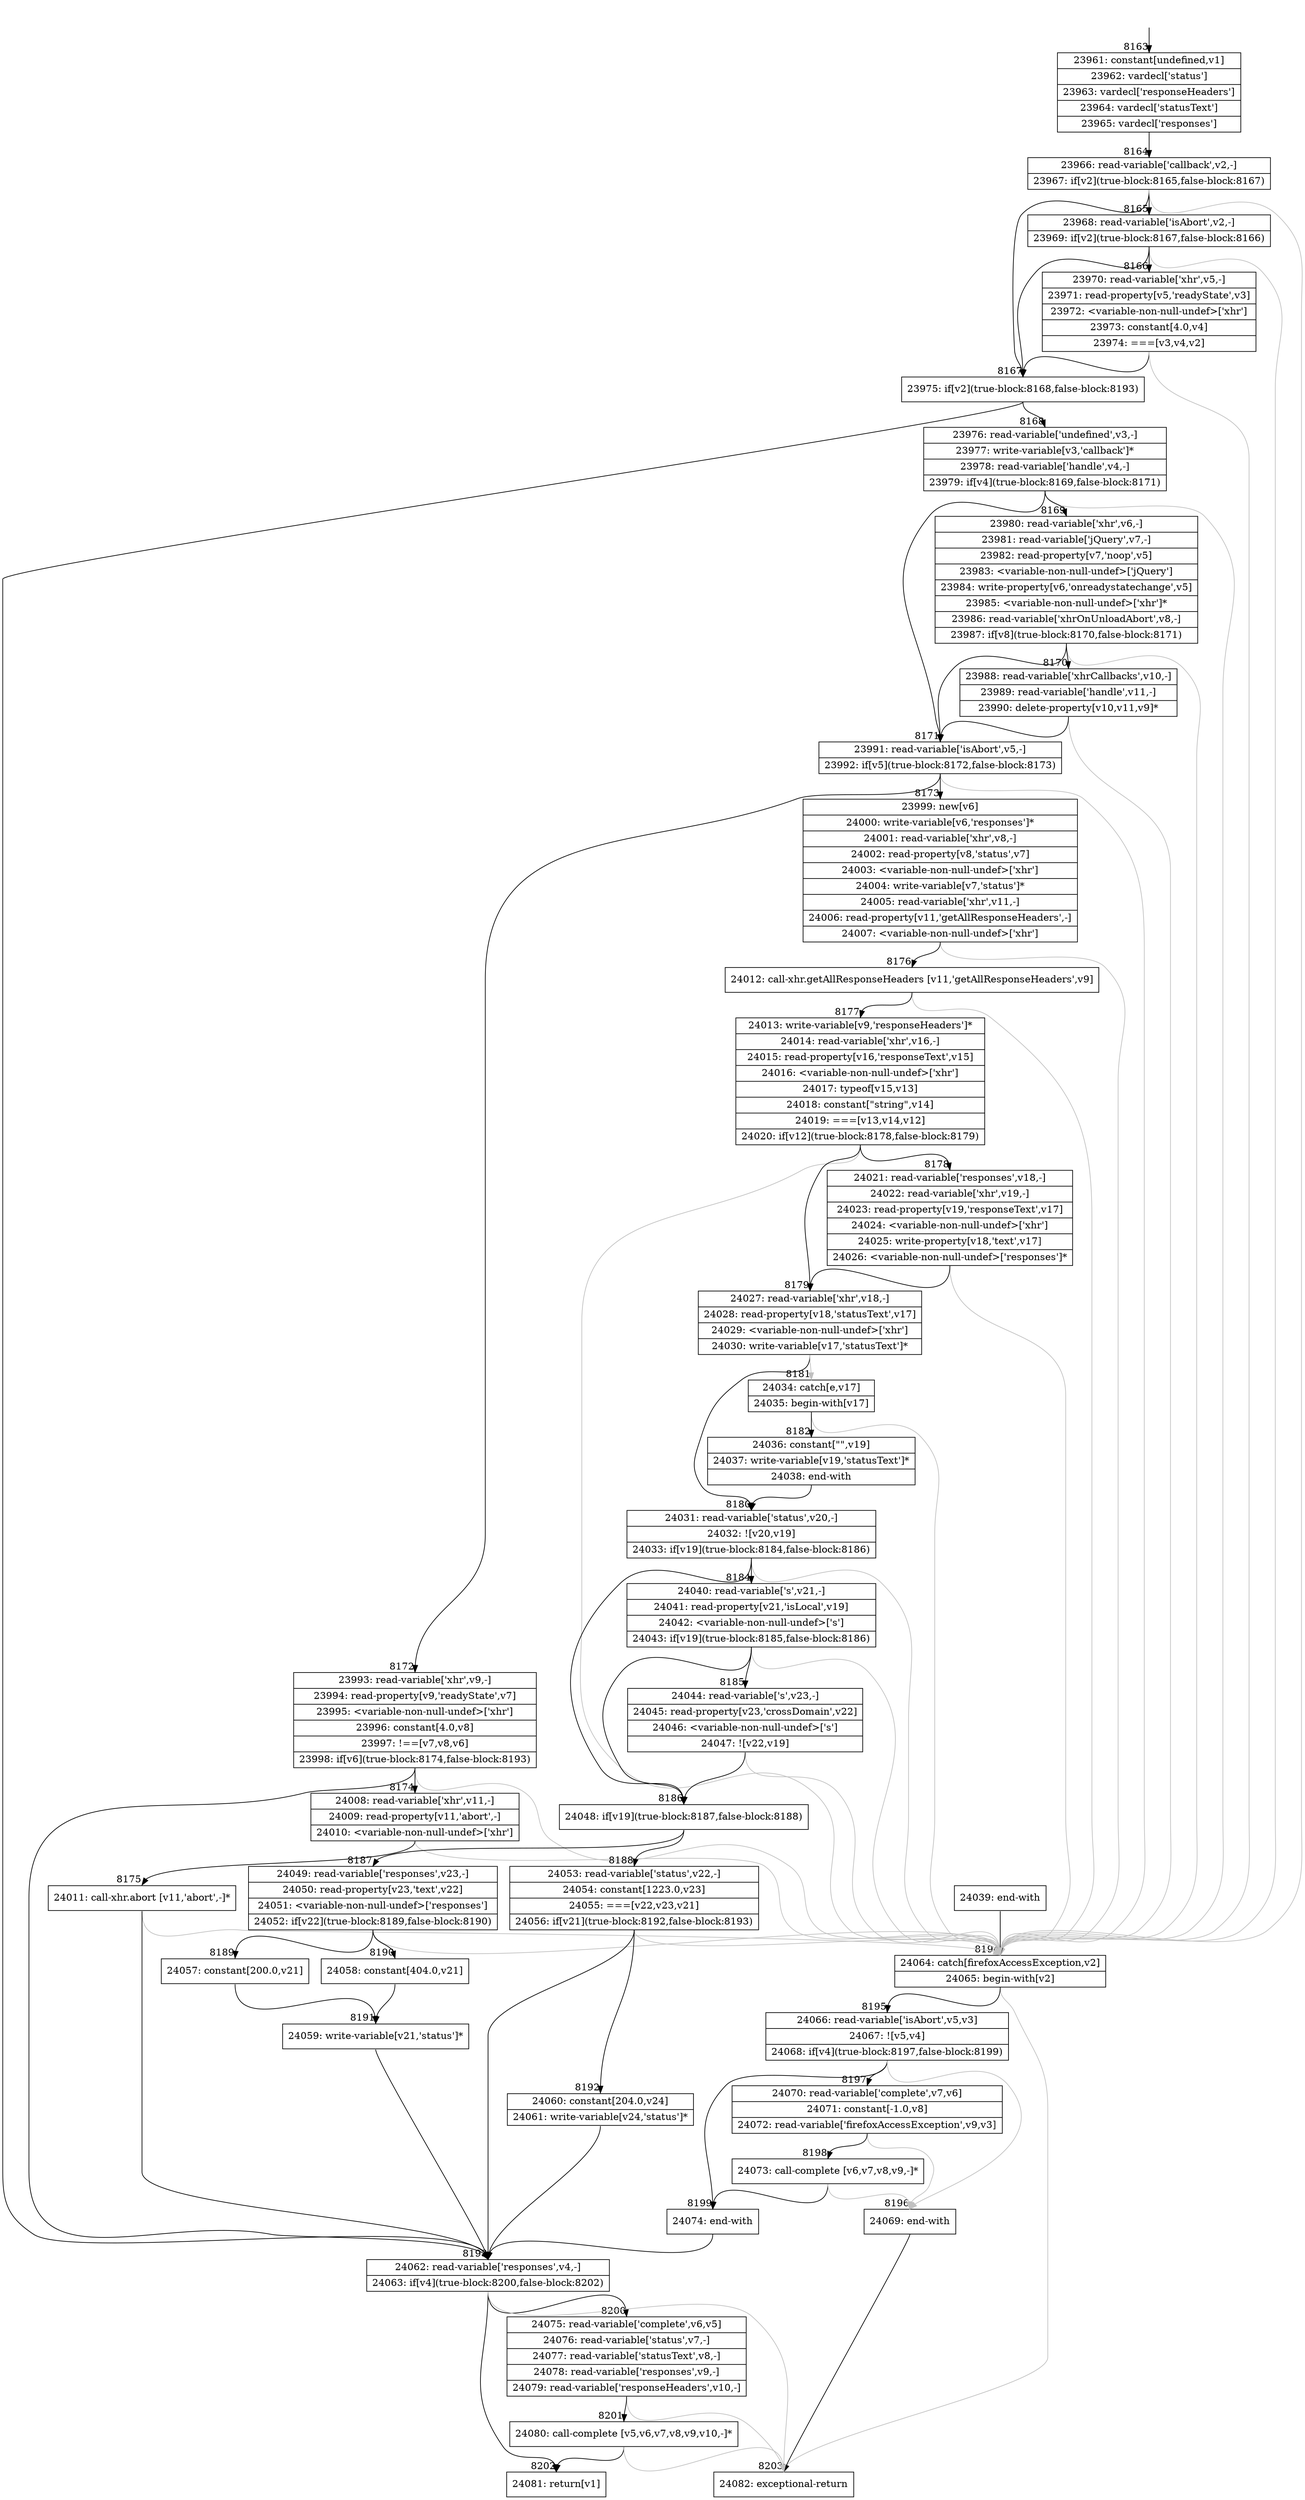 digraph {
rankdir="TD"
BB_entry511[shape=none,label=""];
BB_entry511 -> BB8163 [tailport=s, headport=n, headlabel="    8163"]
BB8163 [shape=record label="{23961: constant[undefined,v1]|23962: vardecl['status']|23963: vardecl['responseHeaders']|23964: vardecl['statusText']|23965: vardecl['responses']}" ] 
BB8163 -> BB8164 [tailport=s, headport=n, headlabel="      8164"]
BB8164 [shape=record label="{23966: read-variable['callback',v2,-]|23967: if[v2](true-block:8165,false-block:8167)}" ] 
BB8164 -> BB8167 [tailport=s, headport=n, headlabel="      8167"]
BB8164 -> BB8165 [tailport=s, headport=n, headlabel="      8165"]
BB8164 -> BB8194 [tailport=s, headport=n, color=gray, headlabel="      8194"]
BB8165 [shape=record label="{23968: read-variable['isAbort',v2,-]|23969: if[v2](true-block:8167,false-block:8166)}" ] 
BB8165 -> BB8167 [tailport=s, headport=n]
BB8165 -> BB8166 [tailport=s, headport=n, headlabel="      8166"]
BB8165 -> BB8194 [tailport=s, headport=n, color=gray]
BB8166 [shape=record label="{23970: read-variable['xhr',v5,-]|23971: read-property[v5,'readyState',v3]|23972: \<variable-non-null-undef\>['xhr']|23973: constant[4.0,v4]|23974: ===[v3,v4,v2]}" ] 
BB8166 -> BB8167 [tailport=s, headport=n]
BB8166 -> BB8194 [tailport=s, headport=n, color=gray]
BB8167 [shape=record label="{23975: if[v2](true-block:8168,false-block:8193)}" ] 
BB8167 -> BB8168 [tailport=s, headport=n, headlabel="      8168"]
BB8167 -> BB8193 [tailport=s, headport=n, headlabel="      8193"]
BB8168 [shape=record label="{23976: read-variable['undefined',v3,-]|23977: write-variable[v3,'callback']*|23978: read-variable['handle',v4,-]|23979: if[v4](true-block:8169,false-block:8171)}" ] 
BB8168 -> BB8169 [tailport=s, headport=n, headlabel="      8169"]
BB8168 -> BB8171 [tailport=s, headport=n, headlabel="      8171"]
BB8168 -> BB8194 [tailport=s, headport=n, color=gray]
BB8169 [shape=record label="{23980: read-variable['xhr',v6,-]|23981: read-variable['jQuery',v7,-]|23982: read-property[v7,'noop',v5]|23983: \<variable-non-null-undef\>['jQuery']|23984: write-property[v6,'onreadystatechange',v5]|23985: \<variable-non-null-undef\>['xhr']*|23986: read-variable['xhrOnUnloadAbort',v8,-]|23987: if[v8](true-block:8170,false-block:8171)}" ] 
BB8169 -> BB8170 [tailport=s, headport=n, headlabel="      8170"]
BB8169 -> BB8171 [tailport=s, headport=n]
BB8169 -> BB8194 [tailport=s, headport=n, color=gray]
BB8170 [shape=record label="{23988: read-variable['xhrCallbacks',v10,-]|23989: read-variable['handle',v11,-]|23990: delete-property[v10,v11,v9]*}" ] 
BB8170 -> BB8171 [tailport=s, headport=n]
BB8170 -> BB8194 [tailport=s, headport=n, color=gray]
BB8171 [shape=record label="{23991: read-variable['isAbort',v5,-]|23992: if[v5](true-block:8172,false-block:8173)}" ] 
BB8171 -> BB8172 [tailport=s, headport=n, headlabel="      8172"]
BB8171 -> BB8173 [tailport=s, headport=n, headlabel="      8173"]
BB8171 -> BB8194 [tailport=s, headport=n, color=gray]
BB8172 [shape=record label="{23993: read-variable['xhr',v9,-]|23994: read-property[v9,'readyState',v7]|23995: \<variable-non-null-undef\>['xhr']|23996: constant[4.0,v8]|23997: !==[v7,v8,v6]|23998: if[v6](true-block:8174,false-block:8193)}" ] 
BB8172 -> BB8174 [tailport=s, headport=n, headlabel="      8174"]
BB8172 -> BB8193 [tailport=s, headport=n]
BB8172 -> BB8194 [tailport=s, headport=n, color=gray]
BB8173 [shape=record label="{23999: new[v6]|24000: write-variable[v6,'responses']*|24001: read-variable['xhr',v8,-]|24002: read-property[v8,'status',v7]|24003: \<variable-non-null-undef\>['xhr']|24004: write-variable[v7,'status']*|24005: read-variable['xhr',v11,-]|24006: read-property[v11,'getAllResponseHeaders',-]|24007: \<variable-non-null-undef\>['xhr']}" ] 
BB8173 -> BB8176 [tailport=s, headport=n, headlabel="      8176"]
BB8173 -> BB8194 [tailport=s, headport=n, color=gray]
BB8174 [shape=record label="{24008: read-variable['xhr',v11,-]|24009: read-property[v11,'abort',-]|24010: \<variable-non-null-undef\>['xhr']}" ] 
BB8174 -> BB8175 [tailport=s, headport=n, headlabel="      8175"]
BB8174 -> BB8194 [tailport=s, headport=n, color=gray]
BB8175 [shape=record label="{24011: call-xhr.abort [v11,'abort',-]*}" ] 
BB8175 -> BB8193 [tailport=s, headport=n]
BB8175 -> BB8194 [tailport=s, headport=n, color=gray]
BB8176 [shape=record label="{24012: call-xhr.getAllResponseHeaders [v11,'getAllResponseHeaders',v9]}" ] 
BB8176 -> BB8177 [tailport=s, headport=n, headlabel="      8177"]
BB8176 -> BB8194 [tailport=s, headport=n, color=gray]
BB8177 [shape=record label="{24013: write-variable[v9,'responseHeaders']*|24014: read-variable['xhr',v16,-]|24015: read-property[v16,'responseText',v15]|24016: \<variable-non-null-undef\>['xhr']|24017: typeof[v15,v13]|24018: constant[\"string\",v14]|24019: ===[v13,v14,v12]|24020: if[v12](true-block:8178,false-block:8179)}" ] 
BB8177 -> BB8178 [tailport=s, headport=n, headlabel="      8178"]
BB8177 -> BB8179 [tailport=s, headport=n, headlabel="      8179"]
BB8177 -> BB8194 [tailport=s, headport=n, color=gray]
BB8178 [shape=record label="{24021: read-variable['responses',v18,-]|24022: read-variable['xhr',v19,-]|24023: read-property[v19,'responseText',v17]|24024: \<variable-non-null-undef\>['xhr']|24025: write-property[v18,'text',v17]|24026: \<variable-non-null-undef\>['responses']*}" ] 
BB8178 -> BB8179 [tailport=s, headport=n]
BB8178 -> BB8194 [tailport=s, headport=n, color=gray]
BB8179 [shape=record label="{24027: read-variable['xhr',v18,-]|24028: read-property[v18,'statusText',v17]|24029: \<variable-non-null-undef\>['xhr']|24030: write-variable[v17,'statusText']*}" ] 
BB8179 -> BB8180 [tailport=s, headport=n, headlabel="      8180"]
BB8179 -> BB8181 [tailport=s, headport=n, color=gray, headlabel="      8181"]
BB8180 [shape=record label="{24031: read-variable['status',v20,-]|24032: ![v20,v19]|24033: if[v19](true-block:8184,false-block:8186)}" ] 
BB8180 -> BB8186 [tailport=s, headport=n, headlabel="      8186"]
BB8180 -> BB8184 [tailport=s, headport=n, headlabel="      8184"]
BB8180 -> BB8194 [tailport=s, headport=n, color=gray]
BB8181 [shape=record label="{24034: catch[e,v17]|24035: begin-with[v17]}" ] 
BB8181 -> BB8182 [tailport=s, headport=n, headlabel="      8182"]
BB8181 -> BB8194 [tailport=s, headport=n, color=gray]
BB8182 [shape=record label="{24036: constant[\"\",v19]|24037: write-variable[v19,'statusText']*|24038: end-with}" ] 
BB8182 -> BB8180 [tailport=s, headport=n]
BB8183 [shape=record label="{24039: end-with}" ] 
BB8183 -> BB8194 [tailport=s, headport=n]
BB8184 [shape=record label="{24040: read-variable['s',v21,-]|24041: read-property[v21,'isLocal',v19]|24042: \<variable-non-null-undef\>['s']|24043: if[v19](true-block:8185,false-block:8186)}" ] 
BB8184 -> BB8186 [tailport=s, headport=n]
BB8184 -> BB8185 [tailport=s, headport=n, headlabel="      8185"]
BB8184 -> BB8194 [tailport=s, headport=n, color=gray]
BB8185 [shape=record label="{24044: read-variable['s',v23,-]|24045: read-property[v23,'crossDomain',v22]|24046: \<variable-non-null-undef\>['s']|24047: ![v22,v19]}" ] 
BB8185 -> BB8186 [tailport=s, headport=n]
BB8185 -> BB8194 [tailport=s, headport=n, color=gray]
BB8186 [shape=record label="{24048: if[v19](true-block:8187,false-block:8188)}" ] 
BB8186 -> BB8187 [tailport=s, headport=n, headlabel="      8187"]
BB8186 -> BB8188 [tailport=s, headport=n, headlabel="      8188"]
BB8187 [shape=record label="{24049: read-variable['responses',v23,-]|24050: read-property[v23,'text',v22]|24051: \<variable-non-null-undef\>['responses']|24052: if[v22](true-block:8189,false-block:8190)}" ] 
BB8187 -> BB8189 [tailport=s, headport=n, headlabel="      8189"]
BB8187 -> BB8190 [tailport=s, headport=n, headlabel="      8190"]
BB8187 -> BB8194 [tailport=s, headport=n, color=gray]
BB8188 [shape=record label="{24053: read-variable['status',v22,-]|24054: constant[1223.0,v23]|24055: ===[v22,v23,v21]|24056: if[v21](true-block:8192,false-block:8193)}" ] 
BB8188 -> BB8192 [tailport=s, headport=n, headlabel="      8192"]
BB8188 -> BB8193 [tailport=s, headport=n]
BB8188 -> BB8194 [tailport=s, headport=n, color=gray]
BB8189 [shape=record label="{24057: constant[200.0,v21]}" ] 
BB8189 -> BB8191 [tailport=s, headport=n, headlabel="      8191"]
BB8190 [shape=record label="{24058: constant[404.0,v21]}" ] 
BB8190 -> BB8191 [tailport=s, headport=n]
BB8191 [shape=record label="{24059: write-variable[v21,'status']*}" ] 
BB8191 -> BB8193 [tailport=s, headport=n]
BB8192 [shape=record label="{24060: constant[204.0,v24]|24061: write-variable[v24,'status']*}" ] 
BB8192 -> BB8193 [tailport=s, headport=n]
BB8193 [shape=record label="{24062: read-variable['responses',v4,-]|24063: if[v4](true-block:8200,false-block:8202)}" ] 
BB8193 -> BB8200 [tailport=s, headport=n, headlabel="      8200"]
BB8193 -> BB8202 [tailport=s, headport=n, headlabel="      8202"]
BB8193 -> BB8203 [tailport=s, headport=n, color=gray, headlabel="      8203"]
BB8194 [shape=record label="{24064: catch[firefoxAccessException,v2]|24065: begin-with[v2]}" ] 
BB8194 -> BB8195 [tailport=s, headport=n, headlabel="      8195"]
BB8194 -> BB8203 [tailport=s, headport=n, color=gray]
BB8195 [shape=record label="{24066: read-variable['isAbort',v5,v3]|24067: ![v5,v4]|24068: if[v4](true-block:8197,false-block:8199)}" ] 
BB8195 -> BB8197 [tailport=s, headport=n, headlabel="      8197"]
BB8195 -> BB8199 [tailport=s, headport=n, headlabel="      8199"]
BB8195 -> BB8196 [tailport=s, headport=n, color=gray, headlabel="      8196"]
BB8196 [shape=record label="{24069: end-with}" ] 
BB8196 -> BB8203 [tailport=s, headport=n]
BB8197 [shape=record label="{24070: read-variable['complete',v7,v6]|24071: constant[-1.0,v8]|24072: read-variable['firefoxAccessException',v9,v3]}" ] 
BB8197 -> BB8198 [tailport=s, headport=n, headlabel="      8198"]
BB8197 -> BB8196 [tailport=s, headport=n, color=gray]
BB8198 [shape=record label="{24073: call-complete [v6,v7,v8,v9,-]*}" ] 
BB8198 -> BB8199 [tailport=s, headport=n]
BB8198 -> BB8196 [tailport=s, headport=n, color=gray]
BB8199 [shape=record label="{24074: end-with}" ] 
BB8199 -> BB8193 [tailport=s, headport=n]
BB8200 [shape=record label="{24075: read-variable['complete',v6,v5]|24076: read-variable['status',v7,-]|24077: read-variable['statusText',v8,-]|24078: read-variable['responses',v9,-]|24079: read-variable['responseHeaders',v10,-]}" ] 
BB8200 -> BB8201 [tailport=s, headport=n, headlabel="      8201"]
BB8200 -> BB8203 [tailport=s, headport=n, color=gray]
BB8201 [shape=record label="{24080: call-complete [v5,v6,v7,v8,v9,v10,-]*}" ] 
BB8201 -> BB8202 [tailport=s, headport=n]
BB8201 -> BB8203 [tailport=s, headport=n, color=gray]
BB8202 [shape=record label="{24081: return[v1]}" ] 
BB8203 [shape=record label="{24082: exceptional-return}" ] 
//#$~ 8598
}
